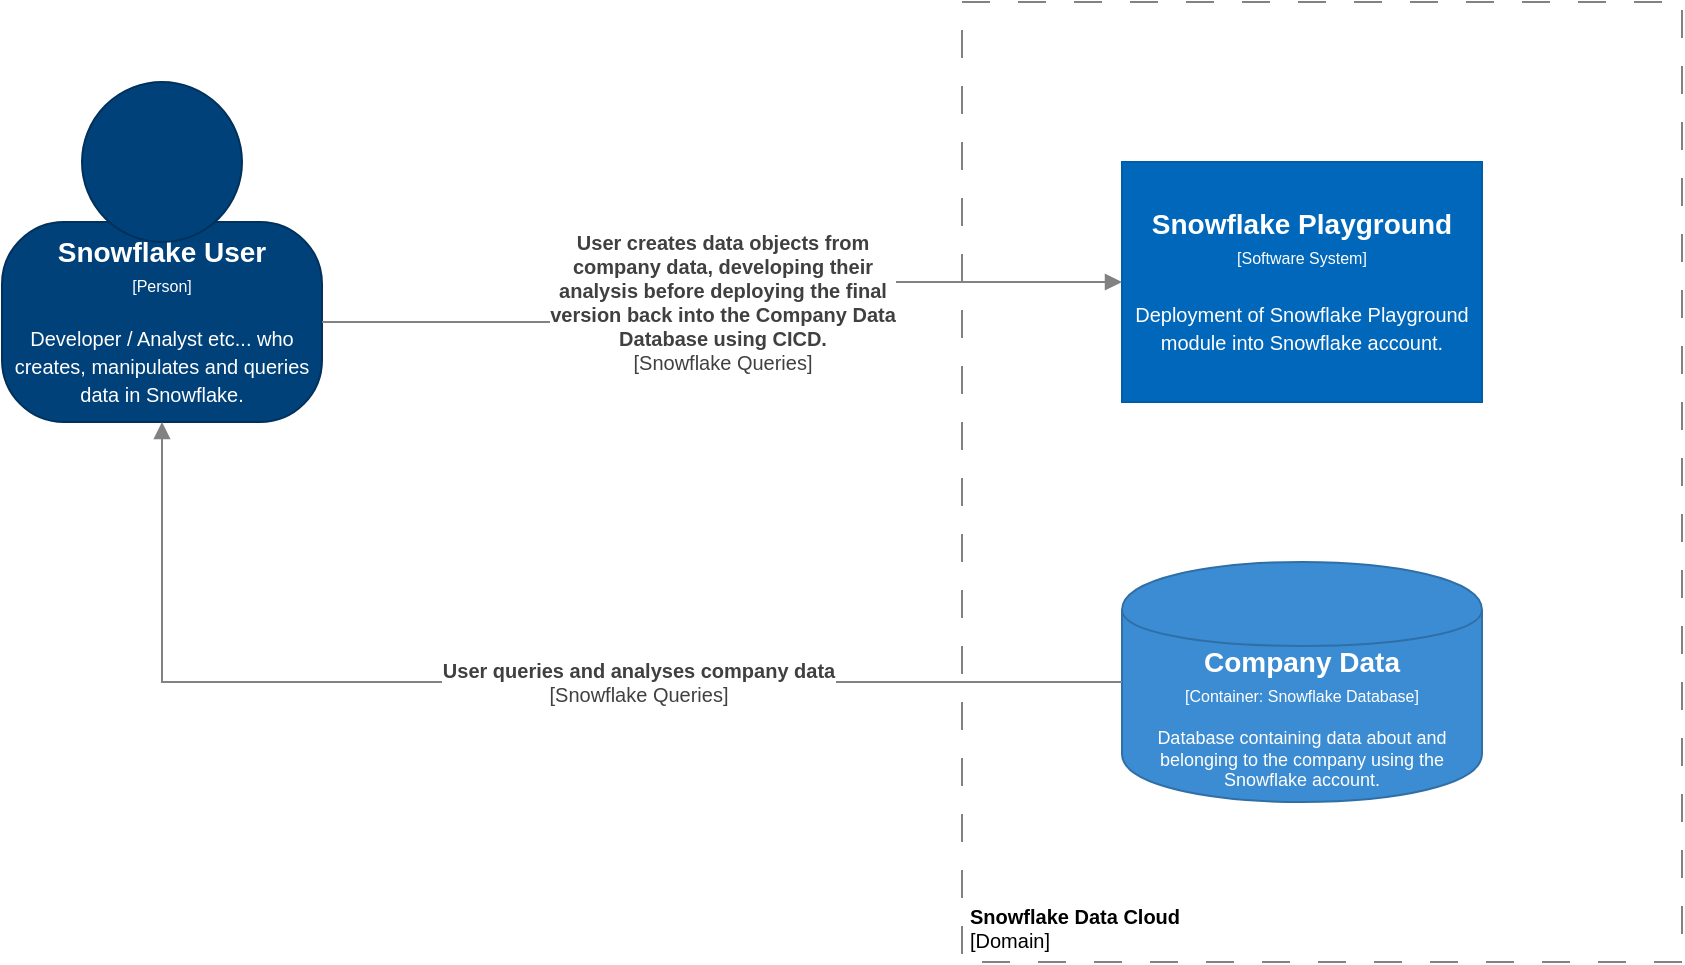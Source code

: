 <mxfile version="20.8.16" type="device" pages="2"><diagram name="Context Diagram" id="EYO3OJCsxPTyVzHx_YoG"><mxGraphModel dx="1861" dy="1433" grid="1" gridSize="10" guides="1" tooltips="1" connect="1" arrows="1" fold="1" page="0" pageScale="1" pageWidth="827" pageHeight="1169" math="0" shadow="0"><root><mxCell id="0"/><mxCell id="1" parent="0"/><object label="&lt;font style=&quot;font-size: 10px&quot;&gt;&lt;b&gt;%name%&lt;/b&gt;&lt;br style=&quot;font-size: 10px&quot;&gt;[Domain]&lt;/font&gt;" placeholders="1" name="Snowflake Data Cloud" id="_ziJf8qL8EetD43efjIc-9"><mxCell style="rounded=0;whiteSpace=wrap;html=1;strokeColor=#828282;fillColor=none;fontColor=#000000;align=left;labelPosition=center;verticalLabelPosition=middle;verticalAlign=bottom;dashed=1;strokeWidth=1;perimeterSpacing=0;spacing=4;spacingTop=0;fontSize=10;dashPattern=14 14;rotatable=0;metaEdit=1;allowArrows=0;" vertex="1" parent="1"><mxGeometry x="240" y="-200" width="360" height="480" as="geometry"/></mxCell></object><object label="" placeholders="1" instruction="edit data of the lower shape within the group" id="_ziJf8qL8EetD43efjIc-5"><mxCell style="group;resizable=0;rotatable=0;" vertex="1" connectable="0" parent="1"><mxGeometry x="-240" y="-160" width="160" height="170" as="geometry"/></mxCell></object><object label="&lt;div style=&quot;color: rgb(255 , 255 , 255) ; white-space: normal&quot;&gt;&lt;span style=&quot;font-size: 14px&quot;&gt;&lt;b&gt;%name%&lt;/b&gt;&lt;/span&gt;&lt;/div&gt;&lt;div style=&quot;color: rgb(255 , 255 , 255) ; white-space: normal&quot;&gt;&lt;font style=&quot;font-size: 8px&quot;&gt;[Person]&lt;/font&gt;&lt;/div&gt;&lt;div style=&quot;color: rgb(255 , 255 , 255) ; white-space: normal ; font-size: 8px&quot;&gt;&lt;span style=&quot;font-size: x-small&quot;&gt;&lt;br&gt;&lt;/span&gt;&lt;/div&gt;&lt;div style=&quot;color: rgb(255 , 255 , 255) ; white-space: normal&quot;&gt;&lt;font size=&quot;1&quot;&gt;%description%&lt;/font&gt;&lt;/div&gt;" name="Snowflake User" description="Developer / Analyst etc... who creates, manipulates and queries data in Snowflake." placeholders="1" id="_ziJf8qL8EetD43efjIc-6"><mxCell style="rounded=1;whiteSpace=wrap;html=1;strokeColor=#00315C;fillColor=#004179;fontColor=#000000;arcSize=31;metaEdit=1;" vertex="1" parent="_ziJf8qL8EetD43efjIc-5"><mxGeometry y="70" width="160" height="100" as="geometry"/></mxCell></object><mxCell id="_ziJf8qL8EetD43efjIc-7" value="" style="ellipse;whiteSpace=wrap;html=1;aspect=fixed;strokeColor=#00315C;fillColor=#004179;fontColor=#000000;" vertex="1" parent="_ziJf8qL8EetD43efjIc-5"><mxGeometry x="40" width="80" height="80" as="geometry"/></mxCell><object label="&lt;div&gt;&lt;span style=&quot;font-size: 14px&quot;&gt;&lt;b&gt;%name%&lt;/b&gt;&lt;/span&gt;&lt;/div&gt;&lt;div&gt;&lt;span style=&quot;font-size: 8px&quot;&gt;[Software System]&lt;/span&gt;&lt;/div&gt;&lt;div&gt;&lt;span style=&quot;font-size: 8px&quot;&gt;&lt;br&gt;&lt;/span&gt;&lt;/div&gt;&lt;div&gt;&lt;font size=&quot;1&quot;&gt;%description%&lt;/font&gt;&lt;/div&gt;" placeholders="1" name="Snowflake Playground" description="Deployment of Snowflake Playground module into Snowflake account." id="_ziJf8qL8EetD43efjIc-10"><mxCell style="rounded=0;whiteSpace=wrap;html=1;fillColor=#0067BA;fontColor=#FFFFFF;strokeColor=#005DA8;resizable=0;rotatable=0;metaEdit=1;" vertex="1" parent="1"><mxGeometry x="320" y="-120" width="180" height="120" as="geometry"/></mxCell></object><object label="&lt;div style=&quot;color: rgb(255 , 255 , 255) ; white-space: normal&quot;&gt;&lt;span style=&quot;font-size: 14px&quot;&gt;&lt;b&gt;%name%&lt;/b&gt;&lt;/span&gt;&lt;/div&gt;&lt;div style=&quot;color: rgb(255 , 255 , 255) ; font-size: 12px ; white-space: normal&quot;&gt;&lt;font style=&quot;font-size: 8px&quot;&gt;[Container: %technology%]&lt;/font&gt;&lt;/div&gt;&lt;div style=&quot;color: rgb(255 , 255 , 255) ; white-space: normal ; font-size: 8px&quot;&gt;&lt;font style=&quot;line-height: 9.6px&quot;&gt;&lt;br&gt;&lt;/font&gt;&lt;/div&gt;&lt;div style=&quot;color: rgb(255 , 255 , 255) ; white-space: normal&quot;&gt;%description%&lt;/div&gt;" placeholders="1" name="Company Data" description="Database containing data about and belonging to the company using the Snowflake account." technology="Snowflake Database" id="_ziJf8qL8EetD43efjIc-11"><mxCell style="shape=cylinder;whiteSpace=wrap;html=1;boundedLbl=1;backgroundOutline=1;strokeColor=#2F6FA6;strokeWidth=1;fillColor=#3B8CD2;fontSize=9;fontColor=#000000;align=center;resizable=0;rotatable=0;metaEdit=1;" vertex="1" parent="1"><mxGeometry x="320" y="80" width="180" height="120" as="geometry"/></mxCell></object><object label="&lt;span style=&quot;font-size: 10px&quot;&gt;&lt;b&gt;%name%&lt;/b&gt;&lt;br&gt;[%technology%]&lt;br&gt;&lt;/span&gt;" placeholders="1" name="User queries and analyses company data" technology="Snowflake Queries" id="_ziJf8qL8EetD43efjIc-12"><mxCell style="endArrow=block;html=1;fontSize=10;fontColor=#404040;strokeWidth=1;endFill=1;strokeColor=#828282;elbow=vertical;metaEdit=1;rounded=0;entryX=0.5;entryY=1;entryDx=0;entryDy=0;exitX=0;exitY=0.5;exitDx=0;exitDy=0;edgeStyle=orthogonalEdgeStyle;" edge="1" parent="1" source="_ziJf8qL8EetD43efjIc-11" target="_ziJf8qL8EetD43efjIc-6"><mxGeometry x="-0.207" width="50" height="50" relative="1" as="geometry"><mxPoint x="150" y="180" as="sourcePoint"/><mxPoint x="350" y="180" as="targetPoint"/><mxPoint as="offset"/></mxGeometry></mxCell></object><object label="&lt;span style=&quot;font-size: 10px&quot;&gt;&lt;b&gt;%name%&lt;/b&gt;&lt;br&gt;[%technology%]&lt;br&gt;&lt;/span&gt;" placeholders="1" name="User creates data objects from&#10;company data, developing their&#10;analysis before deploying the final&#10;version back into the Company Data&#10;Database using CICD." technology="Snowflake Queries" id="_ziJf8qL8EetD43efjIc-13"><mxCell style="endArrow=block;html=1;fontSize=10;fontColor=#404040;strokeWidth=1;endFill=1;strokeColor=#828282;elbow=vertical;metaEdit=1;rounded=0;entryX=0;entryY=0.5;entryDx=0;entryDy=0;exitX=1;exitY=0.5;exitDx=0;exitDy=0;edgeStyle=orthogonalEdgeStyle;" edge="1" parent="1" source="_ziJf8qL8EetD43efjIc-6" target="_ziJf8qL8EetD43efjIc-10"><mxGeometry width="50" height="50" relative="1" as="geometry"><mxPoint x="-80" y="-40" as="sourcePoint"/><mxPoint x="120" y="-40" as="targetPoint"/></mxGeometry></mxCell></object></root></mxGraphModel></diagram><diagram id="-YpD_RG08l_ibpMRy7Ej" name="Container Diagram"><mxGraphModel dx="1642" dy="1278" grid="1" gridSize="10" guides="1" tooltips="1" connect="1" arrows="1" fold="1" page="0" pageScale="1" pageWidth="827" pageHeight="1169" math="0" shadow="0"><root><mxCell id="0"/><mxCell id="1" parent="0"/><object label="&lt;font style=&quot;font-size: 10px&quot;&gt;&lt;b&gt;%name%&lt;/b&gt;&lt;br style=&quot;font-size: 10px&quot;&gt;[Software System]&lt;/font&gt;" placeholders="1" name="Snowflake Playground" id="nKZxpaOe-NRIdA1eA4Te-1"><mxCell style="rounded=0;whiteSpace=wrap;html=1;strokeColor=#828282;fontColor=#000000;align=left;labelPosition=center;verticalLabelPosition=middle;verticalAlign=bottom;strokeWidth=1;perimeterSpacing=0;spacing=4;spacingTop=0;fontSize=10;fillColor=none;dashed=1;dashPattern=14 14;rotatable=0;metaEdit=1;allowArrows=0;" vertex="1" parent="1"><mxGeometry x="-80" y="-40" width="720" height="440" as="geometry"/></mxCell></object><object label="&lt;font style=&quot;font-size: 10px&quot;&gt;&lt;b&gt;%name%&lt;/b&gt;&lt;br style=&quot;font-size: 10px&quot;&gt;[Container]&lt;/font&gt;" placeholders="1" name="PLAY.GROUND Schema" id="nKZxpaOe-NRIdA1eA4Te-4"><mxCell style="rounded=0;whiteSpace=wrap;html=1;strokeColor=#828282;fillColor=none;fontColor=#000000;align=left;labelPosition=center;verticalLabelPosition=middle;verticalAlign=bottom;dashed=1;strokeWidth=1;perimeterSpacing=0;spacing=4;spacingTop=0;fontSize=10;dashPattern=14 14;container=0;rotatable=0;metaEdit=1;allowArrows=0;" vertex="1" parent="1"><mxGeometry x="-40" width="240" height="200" as="geometry"><mxRectangle x="560" y="40" width="110" height="30" as="alternateBounds"/></mxGeometry></mxCell></object><object label="&lt;div style=&quot;color: rgb(255 , 255 , 255) ; white-space: normal&quot;&gt;&lt;span style=&quot;font-size: 14px&quot;&gt;&lt;b&gt;%name%&lt;/b&gt;&lt;/span&gt;&lt;/div&gt;&lt;div style=&quot;color: rgb(255 , 255 , 255) ; font-size: 12px ; white-space: normal&quot;&gt;&lt;font style=&quot;font-size: 8px&quot;&gt;[Container: %technology%]&lt;/font&gt;&lt;/div&gt;&lt;div style=&quot;color: rgb(255 , 255 , 255) ; white-space: normal ; font-size: 8px&quot;&gt;&lt;font style=&quot;line-height: 9.6px&quot;&gt;&lt;br&gt;&lt;/font&gt;&lt;/div&gt;&lt;div style=&quot;color: rgb(255 , 255 , 255) ; white-space: normal&quot;&gt;%description%&lt;/div&gt;" placeholders="1" name="Object" description="Table / View / other Snowflake Object" technology="Snowflake Object" id="nKZxpaOe-NRIdA1eA4Te-2"><mxCell style="shape=cylinder;whiteSpace=wrap;html=1;boundedLbl=1;backgroundOutline=1;strokeColor=#2F6FA6;strokeWidth=1;fillColor=#3B8CD2;fontSize=9;fontColor=#000000;align=center;resizable=0;rotatable=0;metaEdit=1;" vertex="1" parent="1"><mxGeometry x="-10" y="40" width="180" height="120" as="geometry"/></mxCell></object></root></mxGraphModel></diagram></mxfile>

